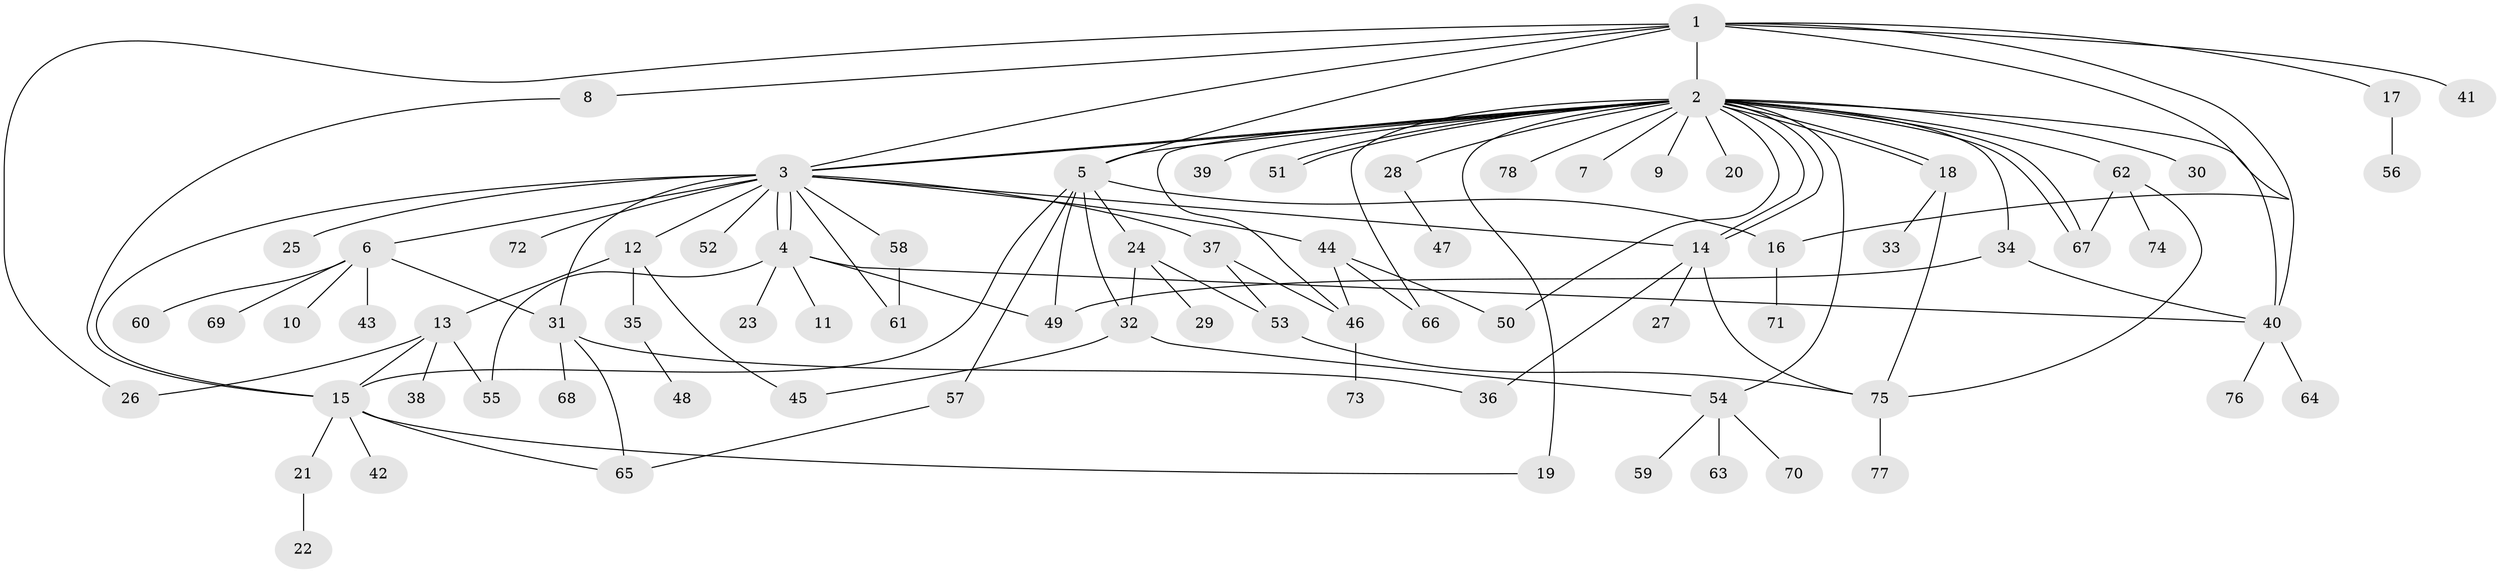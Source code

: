 // coarse degree distribution, {5: 0.06521739130434782, 8: 0.043478260869565216, 1: 0.6956521739130435, 11: 0.021739130434782608, 2: 0.10869565217391304, 7: 0.021739130434782608, 4: 0.021739130434782608, 17: 0.021739130434782608}
// Generated by graph-tools (version 1.1) at 2025/51/03/04/25 21:51:10]
// undirected, 78 vertices, 115 edges
graph export_dot {
graph [start="1"]
  node [color=gray90,style=filled];
  1;
  2;
  3;
  4;
  5;
  6;
  7;
  8;
  9;
  10;
  11;
  12;
  13;
  14;
  15;
  16;
  17;
  18;
  19;
  20;
  21;
  22;
  23;
  24;
  25;
  26;
  27;
  28;
  29;
  30;
  31;
  32;
  33;
  34;
  35;
  36;
  37;
  38;
  39;
  40;
  41;
  42;
  43;
  44;
  45;
  46;
  47;
  48;
  49;
  50;
  51;
  52;
  53;
  54;
  55;
  56;
  57;
  58;
  59;
  60;
  61;
  62;
  63;
  64;
  65;
  66;
  67;
  68;
  69;
  70;
  71;
  72;
  73;
  74;
  75;
  76;
  77;
  78;
  1 -- 2;
  1 -- 3;
  1 -- 5;
  1 -- 8;
  1 -- 16;
  1 -- 17;
  1 -- 26;
  1 -- 40;
  1 -- 41;
  2 -- 3;
  2 -- 3;
  2 -- 5;
  2 -- 7;
  2 -- 9;
  2 -- 14;
  2 -- 14;
  2 -- 18;
  2 -- 18;
  2 -- 19;
  2 -- 20;
  2 -- 28;
  2 -- 30;
  2 -- 34;
  2 -- 39;
  2 -- 40;
  2 -- 46;
  2 -- 50;
  2 -- 51;
  2 -- 51;
  2 -- 54;
  2 -- 62;
  2 -- 66;
  2 -- 67;
  2 -- 67;
  2 -- 78;
  3 -- 4;
  3 -- 4;
  3 -- 6;
  3 -- 12;
  3 -- 14;
  3 -- 15;
  3 -- 25;
  3 -- 31;
  3 -- 37;
  3 -- 44;
  3 -- 52;
  3 -- 58;
  3 -- 61;
  3 -- 72;
  4 -- 11;
  4 -- 23;
  4 -- 40;
  4 -- 49;
  4 -- 55;
  5 -- 15;
  5 -- 16;
  5 -- 24;
  5 -- 32;
  5 -- 49;
  5 -- 57;
  6 -- 10;
  6 -- 31;
  6 -- 43;
  6 -- 60;
  6 -- 69;
  8 -- 15;
  12 -- 13;
  12 -- 35;
  12 -- 45;
  13 -- 15;
  13 -- 26;
  13 -- 38;
  13 -- 55;
  14 -- 27;
  14 -- 36;
  14 -- 75;
  15 -- 19;
  15 -- 21;
  15 -- 42;
  15 -- 65;
  16 -- 71;
  17 -- 56;
  18 -- 33;
  18 -- 75;
  21 -- 22;
  24 -- 29;
  24 -- 32;
  24 -- 53;
  28 -- 47;
  31 -- 36;
  31 -- 65;
  31 -- 68;
  32 -- 45;
  32 -- 54;
  34 -- 40;
  34 -- 49;
  35 -- 48;
  37 -- 46;
  37 -- 53;
  40 -- 64;
  40 -- 76;
  44 -- 46;
  44 -- 50;
  44 -- 66;
  46 -- 73;
  53 -- 75;
  54 -- 59;
  54 -- 63;
  54 -- 70;
  57 -- 65;
  58 -- 61;
  62 -- 67;
  62 -- 74;
  62 -- 75;
  75 -- 77;
}
